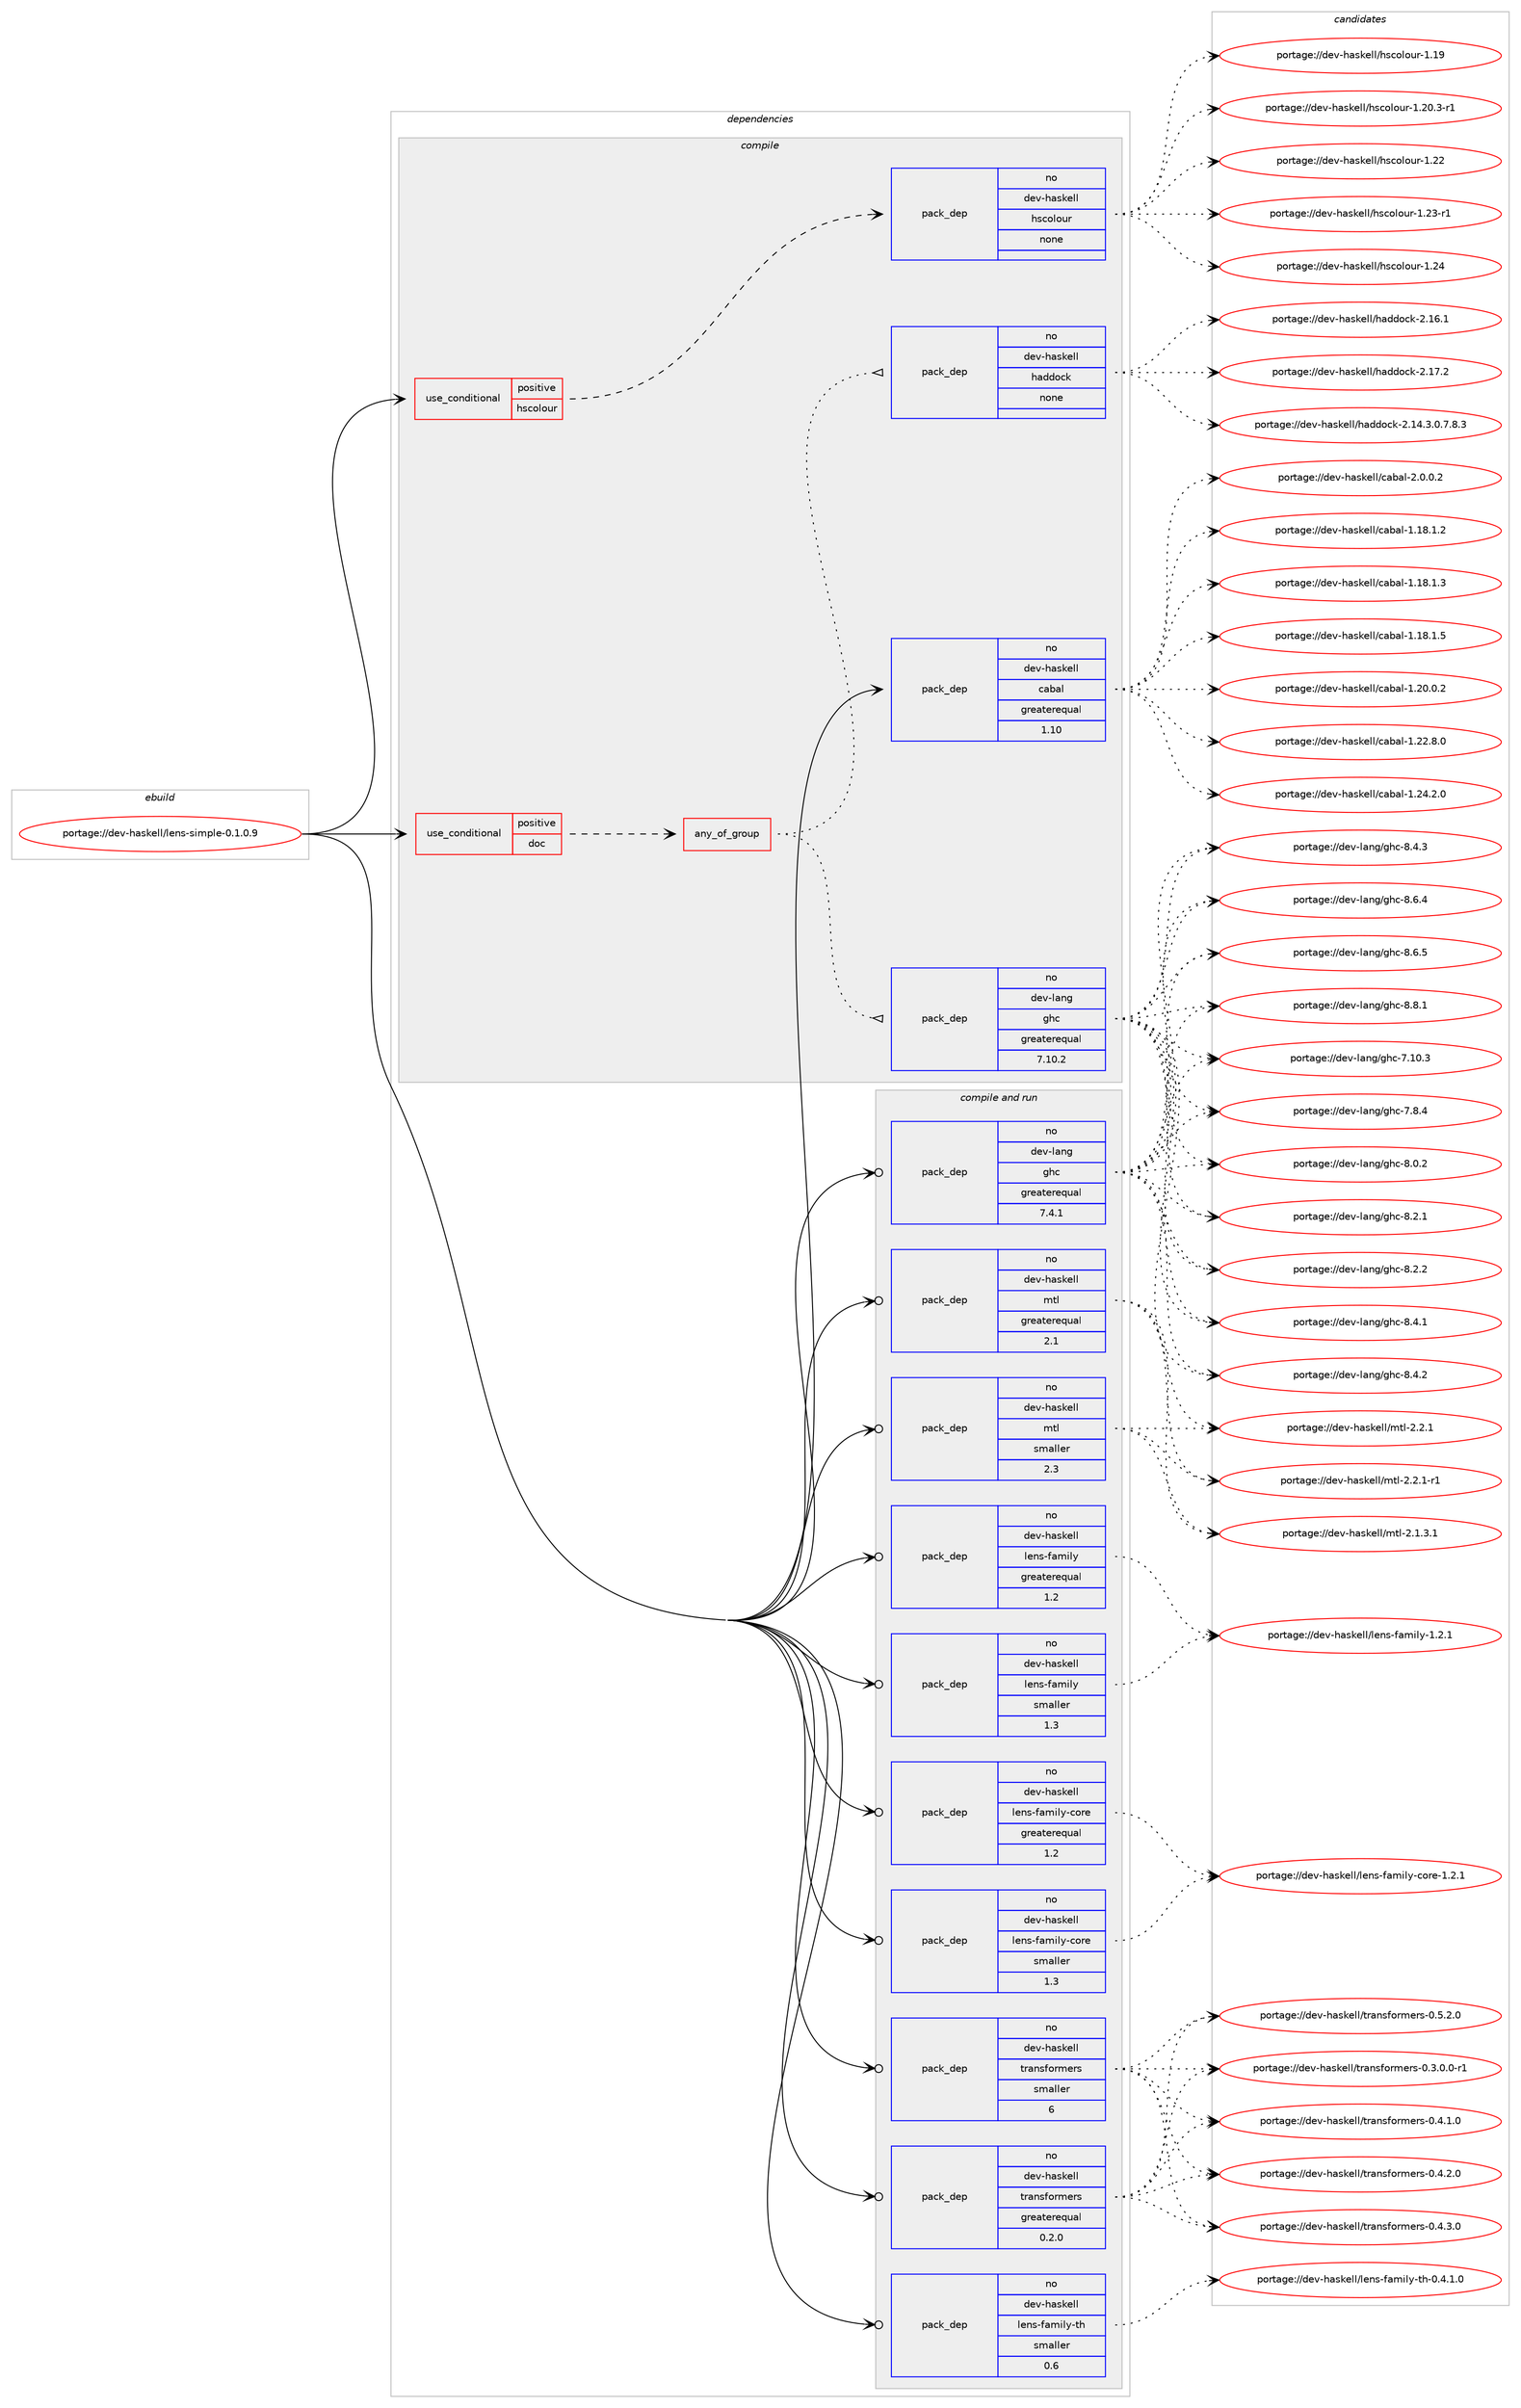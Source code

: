 digraph prolog {

# *************
# Graph options
# *************

newrank=true;
concentrate=true;
compound=true;
graph [rankdir=LR,fontname=Helvetica,fontsize=10,ranksep=1.5];#, ranksep=2.5, nodesep=0.2];
edge  [arrowhead=vee];
node  [fontname=Helvetica,fontsize=10];

# **********
# The ebuild
# **********

subgraph cluster_leftcol {
color=gray;
rank=same;
label=<<i>ebuild</i>>;
id [label="portage://dev-haskell/lens-simple-0.1.0.9", color=red, width=4, href="../dev-haskell/lens-simple-0.1.0.9.svg"];
}

# ****************
# The dependencies
# ****************

subgraph cluster_midcol {
color=gray;
label=<<i>dependencies</i>>;
subgraph cluster_compile {
fillcolor="#eeeeee";
style=filled;
label=<<i>compile</i>>;
subgraph cond16071 {
dependency73608 [label=<<TABLE BORDER="0" CELLBORDER="1" CELLSPACING="0" CELLPADDING="4"><TR><TD ROWSPAN="3" CELLPADDING="10">use_conditional</TD></TR><TR><TD>positive</TD></TR><TR><TD>doc</TD></TR></TABLE>>, shape=none, color=red];
subgraph any1973 {
dependency73609 [label=<<TABLE BORDER="0" CELLBORDER="1" CELLSPACING="0" CELLPADDING="4"><TR><TD CELLPADDING="10">any_of_group</TD></TR></TABLE>>, shape=none, color=red];subgraph pack55507 {
dependency73610 [label=<<TABLE BORDER="0" CELLBORDER="1" CELLSPACING="0" CELLPADDING="4" WIDTH="220"><TR><TD ROWSPAN="6" CELLPADDING="30">pack_dep</TD></TR><TR><TD WIDTH="110">no</TD></TR><TR><TD>dev-haskell</TD></TR><TR><TD>haddock</TD></TR><TR><TD>none</TD></TR><TR><TD></TD></TR></TABLE>>, shape=none, color=blue];
}
dependency73609:e -> dependency73610:w [weight=20,style="dotted",arrowhead="oinv"];
subgraph pack55508 {
dependency73611 [label=<<TABLE BORDER="0" CELLBORDER="1" CELLSPACING="0" CELLPADDING="4" WIDTH="220"><TR><TD ROWSPAN="6" CELLPADDING="30">pack_dep</TD></TR><TR><TD WIDTH="110">no</TD></TR><TR><TD>dev-lang</TD></TR><TR><TD>ghc</TD></TR><TR><TD>greaterequal</TD></TR><TR><TD>7.10.2</TD></TR></TABLE>>, shape=none, color=blue];
}
dependency73609:e -> dependency73611:w [weight=20,style="dotted",arrowhead="oinv"];
}
dependency73608:e -> dependency73609:w [weight=20,style="dashed",arrowhead="vee"];
}
id:e -> dependency73608:w [weight=20,style="solid",arrowhead="vee"];
subgraph cond16072 {
dependency73612 [label=<<TABLE BORDER="0" CELLBORDER="1" CELLSPACING="0" CELLPADDING="4"><TR><TD ROWSPAN="3" CELLPADDING="10">use_conditional</TD></TR><TR><TD>positive</TD></TR><TR><TD>hscolour</TD></TR></TABLE>>, shape=none, color=red];
subgraph pack55509 {
dependency73613 [label=<<TABLE BORDER="0" CELLBORDER="1" CELLSPACING="0" CELLPADDING="4" WIDTH="220"><TR><TD ROWSPAN="6" CELLPADDING="30">pack_dep</TD></TR><TR><TD WIDTH="110">no</TD></TR><TR><TD>dev-haskell</TD></TR><TR><TD>hscolour</TD></TR><TR><TD>none</TD></TR><TR><TD></TD></TR></TABLE>>, shape=none, color=blue];
}
dependency73612:e -> dependency73613:w [weight=20,style="dashed",arrowhead="vee"];
}
id:e -> dependency73612:w [weight=20,style="solid",arrowhead="vee"];
subgraph pack55510 {
dependency73614 [label=<<TABLE BORDER="0" CELLBORDER="1" CELLSPACING="0" CELLPADDING="4" WIDTH="220"><TR><TD ROWSPAN="6" CELLPADDING="30">pack_dep</TD></TR><TR><TD WIDTH="110">no</TD></TR><TR><TD>dev-haskell</TD></TR><TR><TD>cabal</TD></TR><TR><TD>greaterequal</TD></TR><TR><TD>1.10</TD></TR></TABLE>>, shape=none, color=blue];
}
id:e -> dependency73614:w [weight=20,style="solid",arrowhead="vee"];
}
subgraph cluster_compileandrun {
fillcolor="#eeeeee";
style=filled;
label=<<i>compile and run</i>>;
subgraph pack55511 {
dependency73615 [label=<<TABLE BORDER="0" CELLBORDER="1" CELLSPACING="0" CELLPADDING="4" WIDTH="220"><TR><TD ROWSPAN="6" CELLPADDING="30">pack_dep</TD></TR><TR><TD WIDTH="110">no</TD></TR><TR><TD>dev-haskell</TD></TR><TR><TD>lens-family</TD></TR><TR><TD>greaterequal</TD></TR><TR><TD>1.2</TD></TR></TABLE>>, shape=none, color=blue];
}
id:e -> dependency73615:w [weight=20,style="solid",arrowhead="odotvee"];
subgraph pack55512 {
dependency73616 [label=<<TABLE BORDER="0" CELLBORDER="1" CELLSPACING="0" CELLPADDING="4" WIDTH="220"><TR><TD ROWSPAN="6" CELLPADDING="30">pack_dep</TD></TR><TR><TD WIDTH="110">no</TD></TR><TR><TD>dev-haskell</TD></TR><TR><TD>lens-family</TD></TR><TR><TD>smaller</TD></TR><TR><TD>1.3</TD></TR></TABLE>>, shape=none, color=blue];
}
id:e -> dependency73616:w [weight=20,style="solid",arrowhead="odotvee"];
subgraph pack55513 {
dependency73617 [label=<<TABLE BORDER="0" CELLBORDER="1" CELLSPACING="0" CELLPADDING="4" WIDTH="220"><TR><TD ROWSPAN="6" CELLPADDING="30">pack_dep</TD></TR><TR><TD WIDTH="110">no</TD></TR><TR><TD>dev-haskell</TD></TR><TR><TD>lens-family-core</TD></TR><TR><TD>greaterequal</TD></TR><TR><TD>1.2</TD></TR></TABLE>>, shape=none, color=blue];
}
id:e -> dependency73617:w [weight=20,style="solid",arrowhead="odotvee"];
subgraph pack55514 {
dependency73618 [label=<<TABLE BORDER="0" CELLBORDER="1" CELLSPACING="0" CELLPADDING="4" WIDTH="220"><TR><TD ROWSPAN="6" CELLPADDING="30">pack_dep</TD></TR><TR><TD WIDTH="110">no</TD></TR><TR><TD>dev-haskell</TD></TR><TR><TD>lens-family-core</TD></TR><TR><TD>smaller</TD></TR><TR><TD>1.3</TD></TR></TABLE>>, shape=none, color=blue];
}
id:e -> dependency73618:w [weight=20,style="solid",arrowhead="odotvee"];
subgraph pack55515 {
dependency73619 [label=<<TABLE BORDER="0" CELLBORDER="1" CELLSPACING="0" CELLPADDING="4" WIDTH="220"><TR><TD ROWSPAN="6" CELLPADDING="30">pack_dep</TD></TR><TR><TD WIDTH="110">no</TD></TR><TR><TD>dev-haskell</TD></TR><TR><TD>lens-family-th</TD></TR><TR><TD>smaller</TD></TR><TR><TD>0.6</TD></TR></TABLE>>, shape=none, color=blue];
}
id:e -> dependency73619:w [weight=20,style="solid",arrowhead="odotvee"];
subgraph pack55516 {
dependency73620 [label=<<TABLE BORDER="0" CELLBORDER="1" CELLSPACING="0" CELLPADDING="4" WIDTH="220"><TR><TD ROWSPAN="6" CELLPADDING="30">pack_dep</TD></TR><TR><TD WIDTH="110">no</TD></TR><TR><TD>dev-haskell</TD></TR><TR><TD>mtl</TD></TR><TR><TD>greaterequal</TD></TR><TR><TD>2.1</TD></TR></TABLE>>, shape=none, color=blue];
}
id:e -> dependency73620:w [weight=20,style="solid",arrowhead="odotvee"];
subgraph pack55517 {
dependency73621 [label=<<TABLE BORDER="0" CELLBORDER="1" CELLSPACING="0" CELLPADDING="4" WIDTH="220"><TR><TD ROWSPAN="6" CELLPADDING="30">pack_dep</TD></TR><TR><TD WIDTH="110">no</TD></TR><TR><TD>dev-haskell</TD></TR><TR><TD>mtl</TD></TR><TR><TD>smaller</TD></TR><TR><TD>2.3</TD></TR></TABLE>>, shape=none, color=blue];
}
id:e -> dependency73621:w [weight=20,style="solid",arrowhead="odotvee"];
subgraph pack55518 {
dependency73622 [label=<<TABLE BORDER="0" CELLBORDER="1" CELLSPACING="0" CELLPADDING="4" WIDTH="220"><TR><TD ROWSPAN="6" CELLPADDING="30">pack_dep</TD></TR><TR><TD WIDTH="110">no</TD></TR><TR><TD>dev-haskell</TD></TR><TR><TD>transformers</TD></TR><TR><TD>greaterequal</TD></TR><TR><TD>0.2.0</TD></TR></TABLE>>, shape=none, color=blue];
}
id:e -> dependency73622:w [weight=20,style="solid",arrowhead="odotvee"];
subgraph pack55519 {
dependency73623 [label=<<TABLE BORDER="0" CELLBORDER="1" CELLSPACING="0" CELLPADDING="4" WIDTH="220"><TR><TD ROWSPAN="6" CELLPADDING="30">pack_dep</TD></TR><TR><TD WIDTH="110">no</TD></TR><TR><TD>dev-haskell</TD></TR><TR><TD>transformers</TD></TR><TR><TD>smaller</TD></TR><TR><TD>6</TD></TR></TABLE>>, shape=none, color=blue];
}
id:e -> dependency73623:w [weight=20,style="solid",arrowhead="odotvee"];
subgraph pack55520 {
dependency73624 [label=<<TABLE BORDER="0" CELLBORDER="1" CELLSPACING="0" CELLPADDING="4" WIDTH="220"><TR><TD ROWSPAN="6" CELLPADDING="30">pack_dep</TD></TR><TR><TD WIDTH="110">no</TD></TR><TR><TD>dev-lang</TD></TR><TR><TD>ghc</TD></TR><TR><TD>greaterequal</TD></TR><TR><TD>7.4.1</TD></TR></TABLE>>, shape=none, color=blue];
}
id:e -> dependency73624:w [weight=20,style="solid",arrowhead="odotvee"];
}
subgraph cluster_run {
fillcolor="#eeeeee";
style=filled;
label=<<i>run</i>>;
}
}

# **************
# The candidates
# **************

subgraph cluster_choices {
rank=same;
color=gray;
label=<<i>candidates</i>>;

subgraph choice55507 {
color=black;
nodesep=1;
choiceportage1001011184510497115107101108108471049710010011199107455046495246514648465546564651 [label="portage://dev-haskell/haddock-2.14.3.0.7.8.3", color=red, width=4,href="../dev-haskell/haddock-2.14.3.0.7.8.3.svg"];
choiceportage100101118451049711510710110810847104971001001119910745504649544649 [label="portage://dev-haskell/haddock-2.16.1", color=red, width=4,href="../dev-haskell/haddock-2.16.1.svg"];
choiceportage100101118451049711510710110810847104971001001119910745504649554650 [label="portage://dev-haskell/haddock-2.17.2", color=red, width=4,href="../dev-haskell/haddock-2.17.2.svg"];
dependency73610:e -> choiceportage1001011184510497115107101108108471049710010011199107455046495246514648465546564651:w [style=dotted,weight="100"];
dependency73610:e -> choiceportage100101118451049711510710110810847104971001001119910745504649544649:w [style=dotted,weight="100"];
dependency73610:e -> choiceportage100101118451049711510710110810847104971001001119910745504649554650:w [style=dotted,weight="100"];
}
subgraph choice55508 {
color=black;
nodesep=1;
choiceportage1001011184510897110103471031049945554649484651 [label="portage://dev-lang/ghc-7.10.3", color=red, width=4,href="../dev-lang/ghc-7.10.3.svg"];
choiceportage10010111845108971101034710310499455546564652 [label="portage://dev-lang/ghc-7.8.4", color=red, width=4,href="../dev-lang/ghc-7.8.4.svg"];
choiceportage10010111845108971101034710310499455646484650 [label="portage://dev-lang/ghc-8.0.2", color=red, width=4,href="../dev-lang/ghc-8.0.2.svg"];
choiceportage10010111845108971101034710310499455646504649 [label="portage://dev-lang/ghc-8.2.1", color=red, width=4,href="../dev-lang/ghc-8.2.1.svg"];
choiceportage10010111845108971101034710310499455646504650 [label="portage://dev-lang/ghc-8.2.2", color=red, width=4,href="../dev-lang/ghc-8.2.2.svg"];
choiceportage10010111845108971101034710310499455646524649 [label="portage://dev-lang/ghc-8.4.1", color=red, width=4,href="../dev-lang/ghc-8.4.1.svg"];
choiceportage10010111845108971101034710310499455646524650 [label="portage://dev-lang/ghc-8.4.2", color=red, width=4,href="../dev-lang/ghc-8.4.2.svg"];
choiceportage10010111845108971101034710310499455646524651 [label="portage://dev-lang/ghc-8.4.3", color=red, width=4,href="../dev-lang/ghc-8.4.3.svg"];
choiceportage10010111845108971101034710310499455646544652 [label="portage://dev-lang/ghc-8.6.4", color=red, width=4,href="../dev-lang/ghc-8.6.4.svg"];
choiceportage10010111845108971101034710310499455646544653 [label="portage://dev-lang/ghc-8.6.5", color=red, width=4,href="../dev-lang/ghc-8.6.5.svg"];
choiceportage10010111845108971101034710310499455646564649 [label="portage://dev-lang/ghc-8.8.1", color=red, width=4,href="../dev-lang/ghc-8.8.1.svg"];
dependency73611:e -> choiceportage1001011184510897110103471031049945554649484651:w [style=dotted,weight="100"];
dependency73611:e -> choiceportage10010111845108971101034710310499455546564652:w [style=dotted,weight="100"];
dependency73611:e -> choiceportage10010111845108971101034710310499455646484650:w [style=dotted,weight="100"];
dependency73611:e -> choiceportage10010111845108971101034710310499455646504649:w [style=dotted,weight="100"];
dependency73611:e -> choiceportage10010111845108971101034710310499455646504650:w [style=dotted,weight="100"];
dependency73611:e -> choiceportage10010111845108971101034710310499455646524649:w [style=dotted,weight="100"];
dependency73611:e -> choiceportage10010111845108971101034710310499455646524650:w [style=dotted,weight="100"];
dependency73611:e -> choiceportage10010111845108971101034710310499455646524651:w [style=dotted,weight="100"];
dependency73611:e -> choiceportage10010111845108971101034710310499455646544652:w [style=dotted,weight="100"];
dependency73611:e -> choiceportage10010111845108971101034710310499455646544653:w [style=dotted,weight="100"];
dependency73611:e -> choiceportage10010111845108971101034710310499455646564649:w [style=dotted,weight="100"];
}
subgraph choice55509 {
color=black;
nodesep=1;
choiceportage100101118451049711510710110810847104115991111081111171144549464957 [label="portage://dev-haskell/hscolour-1.19", color=red, width=4,href="../dev-haskell/hscolour-1.19.svg"];
choiceportage10010111845104971151071011081084710411599111108111117114454946504846514511449 [label="portage://dev-haskell/hscolour-1.20.3-r1", color=red, width=4,href="../dev-haskell/hscolour-1.20.3-r1.svg"];
choiceportage100101118451049711510710110810847104115991111081111171144549465050 [label="portage://dev-haskell/hscolour-1.22", color=red, width=4,href="../dev-haskell/hscolour-1.22.svg"];
choiceportage1001011184510497115107101108108471041159911110811111711445494650514511449 [label="portage://dev-haskell/hscolour-1.23-r1", color=red, width=4,href="../dev-haskell/hscolour-1.23-r1.svg"];
choiceportage100101118451049711510710110810847104115991111081111171144549465052 [label="portage://dev-haskell/hscolour-1.24", color=red, width=4,href="../dev-haskell/hscolour-1.24.svg"];
dependency73613:e -> choiceportage100101118451049711510710110810847104115991111081111171144549464957:w [style=dotted,weight="100"];
dependency73613:e -> choiceportage10010111845104971151071011081084710411599111108111117114454946504846514511449:w [style=dotted,weight="100"];
dependency73613:e -> choiceportage100101118451049711510710110810847104115991111081111171144549465050:w [style=dotted,weight="100"];
dependency73613:e -> choiceportage1001011184510497115107101108108471041159911110811111711445494650514511449:w [style=dotted,weight="100"];
dependency73613:e -> choiceportage100101118451049711510710110810847104115991111081111171144549465052:w [style=dotted,weight="100"];
}
subgraph choice55510 {
color=black;
nodesep=1;
choiceportage10010111845104971151071011081084799979897108454946495646494650 [label="portage://dev-haskell/cabal-1.18.1.2", color=red, width=4,href="../dev-haskell/cabal-1.18.1.2.svg"];
choiceportage10010111845104971151071011081084799979897108454946495646494651 [label="portage://dev-haskell/cabal-1.18.1.3", color=red, width=4,href="../dev-haskell/cabal-1.18.1.3.svg"];
choiceportage10010111845104971151071011081084799979897108454946495646494653 [label="portage://dev-haskell/cabal-1.18.1.5", color=red, width=4,href="../dev-haskell/cabal-1.18.1.5.svg"];
choiceportage10010111845104971151071011081084799979897108454946504846484650 [label="portage://dev-haskell/cabal-1.20.0.2", color=red, width=4,href="../dev-haskell/cabal-1.20.0.2.svg"];
choiceportage10010111845104971151071011081084799979897108454946505046564648 [label="portage://dev-haskell/cabal-1.22.8.0", color=red, width=4,href="../dev-haskell/cabal-1.22.8.0.svg"];
choiceportage10010111845104971151071011081084799979897108454946505246504648 [label="portage://dev-haskell/cabal-1.24.2.0", color=red, width=4,href="../dev-haskell/cabal-1.24.2.0.svg"];
choiceportage100101118451049711510710110810847999798971084550464846484650 [label="portage://dev-haskell/cabal-2.0.0.2", color=red, width=4,href="../dev-haskell/cabal-2.0.0.2.svg"];
dependency73614:e -> choiceportage10010111845104971151071011081084799979897108454946495646494650:w [style=dotted,weight="100"];
dependency73614:e -> choiceportage10010111845104971151071011081084799979897108454946495646494651:w [style=dotted,weight="100"];
dependency73614:e -> choiceportage10010111845104971151071011081084799979897108454946495646494653:w [style=dotted,weight="100"];
dependency73614:e -> choiceportage10010111845104971151071011081084799979897108454946504846484650:w [style=dotted,weight="100"];
dependency73614:e -> choiceportage10010111845104971151071011081084799979897108454946505046564648:w [style=dotted,weight="100"];
dependency73614:e -> choiceportage10010111845104971151071011081084799979897108454946505246504648:w [style=dotted,weight="100"];
dependency73614:e -> choiceportage100101118451049711510710110810847999798971084550464846484650:w [style=dotted,weight="100"];
}
subgraph choice55511 {
color=black;
nodesep=1;
choiceportage1001011184510497115107101108108471081011101154510297109105108121454946504649 [label="portage://dev-haskell/lens-family-1.2.1", color=red, width=4,href="../dev-haskell/lens-family-1.2.1.svg"];
dependency73615:e -> choiceportage1001011184510497115107101108108471081011101154510297109105108121454946504649:w [style=dotted,weight="100"];
}
subgraph choice55512 {
color=black;
nodesep=1;
choiceportage1001011184510497115107101108108471081011101154510297109105108121454946504649 [label="portage://dev-haskell/lens-family-1.2.1", color=red, width=4,href="../dev-haskell/lens-family-1.2.1.svg"];
dependency73616:e -> choiceportage1001011184510497115107101108108471081011101154510297109105108121454946504649:w [style=dotted,weight="100"];
}
subgraph choice55513 {
color=black;
nodesep=1;
choiceportage10010111845104971151071011081084710810111011545102971091051081214599111114101454946504649 [label="portage://dev-haskell/lens-family-core-1.2.1", color=red, width=4,href="../dev-haskell/lens-family-core-1.2.1.svg"];
dependency73617:e -> choiceportage10010111845104971151071011081084710810111011545102971091051081214599111114101454946504649:w [style=dotted,weight="100"];
}
subgraph choice55514 {
color=black;
nodesep=1;
choiceportage10010111845104971151071011081084710810111011545102971091051081214599111114101454946504649 [label="portage://dev-haskell/lens-family-core-1.2.1", color=red, width=4,href="../dev-haskell/lens-family-core-1.2.1.svg"];
dependency73618:e -> choiceportage10010111845104971151071011081084710810111011545102971091051081214599111114101454946504649:w [style=dotted,weight="100"];
}
subgraph choice55515 {
color=black;
nodesep=1;
choiceportage1001011184510497115107101108108471081011101154510297109105108121451161044548465246494648 [label="portage://dev-haskell/lens-family-th-0.4.1.0", color=red, width=4,href="../dev-haskell/lens-family-th-0.4.1.0.svg"];
dependency73619:e -> choiceportage1001011184510497115107101108108471081011101154510297109105108121451161044548465246494648:w [style=dotted,weight="100"];
}
subgraph choice55516 {
color=black;
nodesep=1;
choiceportage1001011184510497115107101108108471091161084550464946514649 [label="portage://dev-haskell/mtl-2.1.3.1", color=red, width=4,href="../dev-haskell/mtl-2.1.3.1.svg"];
choiceportage100101118451049711510710110810847109116108455046504649 [label="portage://dev-haskell/mtl-2.2.1", color=red, width=4,href="../dev-haskell/mtl-2.2.1.svg"];
choiceportage1001011184510497115107101108108471091161084550465046494511449 [label="portage://dev-haskell/mtl-2.2.1-r1", color=red, width=4,href="../dev-haskell/mtl-2.2.1-r1.svg"];
dependency73620:e -> choiceportage1001011184510497115107101108108471091161084550464946514649:w [style=dotted,weight="100"];
dependency73620:e -> choiceportage100101118451049711510710110810847109116108455046504649:w [style=dotted,weight="100"];
dependency73620:e -> choiceportage1001011184510497115107101108108471091161084550465046494511449:w [style=dotted,weight="100"];
}
subgraph choice55517 {
color=black;
nodesep=1;
choiceportage1001011184510497115107101108108471091161084550464946514649 [label="portage://dev-haskell/mtl-2.1.3.1", color=red, width=4,href="../dev-haskell/mtl-2.1.3.1.svg"];
choiceportage100101118451049711510710110810847109116108455046504649 [label="portage://dev-haskell/mtl-2.2.1", color=red, width=4,href="../dev-haskell/mtl-2.2.1.svg"];
choiceportage1001011184510497115107101108108471091161084550465046494511449 [label="portage://dev-haskell/mtl-2.2.1-r1", color=red, width=4,href="../dev-haskell/mtl-2.2.1-r1.svg"];
dependency73621:e -> choiceportage1001011184510497115107101108108471091161084550464946514649:w [style=dotted,weight="100"];
dependency73621:e -> choiceportage100101118451049711510710110810847109116108455046504649:w [style=dotted,weight="100"];
dependency73621:e -> choiceportage1001011184510497115107101108108471091161084550465046494511449:w [style=dotted,weight="100"];
}
subgraph choice55518 {
color=black;
nodesep=1;
choiceportage1001011184510497115107101108108471161149711011510211111410910111411545484651464846484511449 [label="portage://dev-haskell/transformers-0.3.0.0-r1", color=red, width=4,href="../dev-haskell/transformers-0.3.0.0-r1.svg"];
choiceportage100101118451049711510710110810847116114971101151021111141091011141154548465246494648 [label="portage://dev-haskell/transformers-0.4.1.0", color=red, width=4,href="../dev-haskell/transformers-0.4.1.0.svg"];
choiceportage100101118451049711510710110810847116114971101151021111141091011141154548465246504648 [label="portage://dev-haskell/transformers-0.4.2.0", color=red, width=4,href="../dev-haskell/transformers-0.4.2.0.svg"];
choiceportage100101118451049711510710110810847116114971101151021111141091011141154548465246514648 [label="portage://dev-haskell/transformers-0.4.3.0", color=red, width=4,href="../dev-haskell/transformers-0.4.3.0.svg"];
choiceportage100101118451049711510710110810847116114971101151021111141091011141154548465346504648 [label="portage://dev-haskell/transformers-0.5.2.0", color=red, width=4,href="../dev-haskell/transformers-0.5.2.0.svg"];
dependency73622:e -> choiceportage1001011184510497115107101108108471161149711011510211111410910111411545484651464846484511449:w [style=dotted,weight="100"];
dependency73622:e -> choiceportage100101118451049711510710110810847116114971101151021111141091011141154548465246494648:w [style=dotted,weight="100"];
dependency73622:e -> choiceportage100101118451049711510710110810847116114971101151021111141091011141154548465246504648:w [style=dotted,weight="100"];
dependency73622:e -> choiceportage100101118451049711510710110810847116114971101151021111141091011141154548465246514648:w [style=dotted,weight="100"];
dependency73622:e -> choiceportage100101118451049711510710110810847116114971101151021111141091011141154548465346504648:w [style=dotted,weight="100"];
}
subgraph choice55519 {
color=black;
nodesep=1;
choiceportage1001011184510497115107101108108471161149711011510211111410910111411545484651464846484511449 [label="portage://dev-haskell/transformers-0.3.0.0-r1", color=red, width=4,href="../dev-haskell/transformers-0.3.0.0-r1.svg"];
choiceportage100101118451049711510710110810847116114971101151021111141091011141154548465246494648 [label="portage://dev-haskell/transformers-0.4.1.0", color=red, width=4,href="../dev-haskell/transformers-0.4.1.0.svg"];
choiceportage100101118451049711510710110810847116114971101151021111141091011141154548465246504648 [label="portage://dev-haskell/transformers-0.4.2.0", color=red, width=4,href="../dev-haskell/transformers-0.4.2.0.svg"];
choiceportage100101118451049711510710110810847116114971101151021111141091011141154548465246514648 [label="portage://dev-haskell/transformers-0.4.3.0", color=red, width=4,href="../dev-haskell/transformers-0.4.3.0.svg"];
choiceportage100101118451049711510710110810847116114971101151021111141091011141154548465346504648 [label="portage://dev-haskell/transformers-0.5.2.0", color=red, width=4,href="../dev-haskell/transformers-0.5.2.0.svg"];
dependency73623:e -> choiceportage1001011184510497115107101108108471161149711011510211111410910111411545484651464846484511449:w [style=dotted,weight="100"];
dependency73623:e -> choiceportage100101118451049711510710110810847116114971101151021111141091011141154548465246494648:w [style=dotted,weight="100"];
dependency73623:e -> choiceportage100101118451049711510710110810847116114971101151021111141091011141154548465246504648:w [style=dotted,weight="100"];
dependency73623:e -> choiceportage100101118451049711510710110810847116114971101151021111141091011141154548465246514648:w [style=dotted,weight="100"];
dependency73623:e -> choiceportage100101118451049711510710110810847116114971101151021111141091011141154548465346504648:w [style=dotted,weight="100"];
}
subgraph choice55520 {
color=black;
nodesep=1;
choiceportage1001011184510897110103471031049945554649484651 [label="portage://dev-lang/ghc-7.10.3", color=red, width=4,href="../dev-lang/ghc-7.10.3.svg"];
choiceportage10010111845108971101034710310499455546564652 [label="portage://dev-lang/ghc-7.8.4", color=red, width=4,href="../dev-lang/ghc-7.8.4.svg"];
choiceportage10010111845108971101034710310499455646484650 [label="portage://dev-lang/ghc-8.0.2", color=red, width=4,href="../dev-lang/ghc-8.0.2.svg"];
choiceportage10010111845108971101034710310499455646504649 [label="portage://dev-lang/ghc-8.2.1", color=red, width=4,href="../dev-lang/ghc-8.2.1.svg"];
choiceportage10010111845108971101034710310499455646504650 [label="portage://dev-lang/ghc-8.2.2", color=red, width=4,href="../dev-lang/ghc-8.2.2.svg"];
choiceportage10010111845108971101034710310499455646524649 [label="portage://dev-lang/ghc-8.4.1", color=red, width=4,href="../dev-lang/ghc-8.4.1.svg"];
choiceportage10010111845108971101034710310499455646524650 [label="portage://dev-lang/ghc-8.4.2", color=red, width=4,href="../dev-lang/ghc-8.4.2.svg"];
choiceportage10010111845108971101034710310499455646524651 [label="portage://dev-lang/ghc-8.4.3", color=red, width=4,href="../dev-lang/ghc-8.4.3.svg"];
choiceportage10010111845108971101034710310499455646544652 [label="portage://dev-lang/ghc-8.6.4", color=red, width=4,href="../dev-lang/ghc-8.6.4.svg"];
choiceportage10010111845108971101034710310499455646544653 [label="portage://dev-lang/ghc-8.6.5", color=red, width=4,href="../dev-lang/ghc-8.6.5.svg"];
choiceportage10010111845108971101034710310499455646564649 [label="portage://dev-lang/ghc-8.8.1", color=red, width=4,href="../dev-lang/ghc-8.8.1.svg"];
dependency73624:e -> choiceportage1001011184510897110103471031049945554649484651:w [style=dotted,weight="100"];
dependency73624:e -> choiceportage10010111845108971101034710310499455546564652:w [style=dotted,weight="100"];
dependency73624:e -> choiceportage10010111845108971101034710310499455646484650:w [style=dotted,weight="100"];
dependency73624:e -> choiceportage10010111845108971101034710310499455646504649:w [style=dotted,weight="100"];
dependency73624:e -> choiceportage10010111845108971101034710310499455646504650:w [style=dotted,weight="100"];
dependency73624:e -> choiceportage10010111845108971101034710310499455646524649:w [style=dotted,weight="100"];
dependency73624:e -> choiceportage10010111845108971101034710310499455646524650:w [style=dotted,weight="100"];
dependency73624:e -> choiceportage10010111845108971101034710310499455646524651:w [style=dotted,weight="100"];
dependency73624:e -> choiceportage10010111845108971101034710310499455646544652:w [style=dotted,weight="100"];
dependency73624:e -> choiceportage10010111845108971101034710310499455646544653:w [style=dotted,weight="100"];
dependency73624:e -> choiceportage10010111845108971101034710310499455646564649:w [style=dotted,weight="100"];
}
}

}
